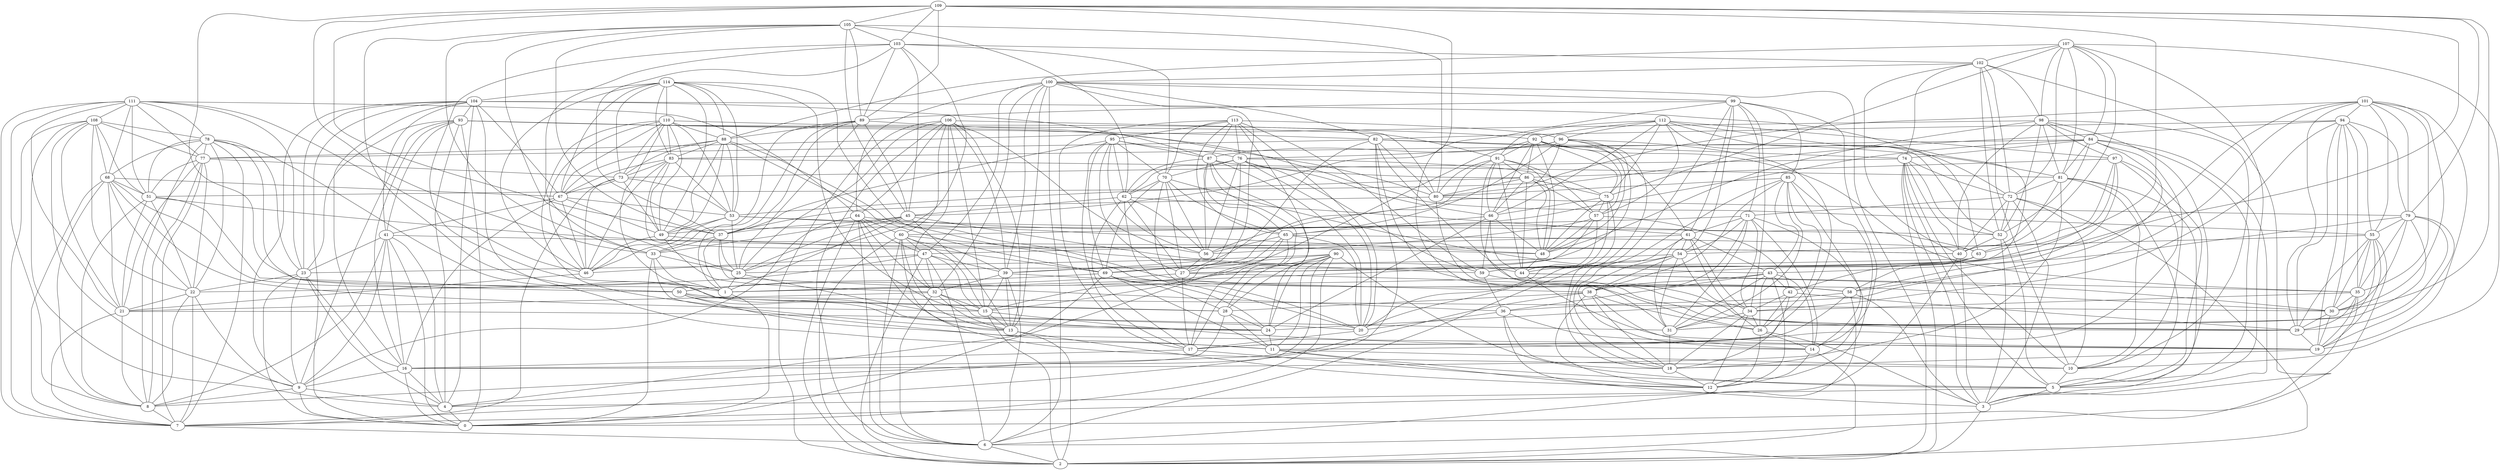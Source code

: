 graph G {
0 [x="19.4416", y="7.95754"];
1 [x="17.8959", y="-9.58034"];
2 [x="7.3251", y="4.48356"];
3 [x="12.88", y="1.52384"];
4 [x="20.8309", y="9.79337"];
5 [x="16.8441", y="5.48798"];
6 [x="6.22292", y="1.4844"];
7 [x="7.58913", y="9.02464"];
8 [x="13.0169", y="12.5274"];
9 [x="16.7649", y="10.0902"];
10 [x="14.4046", y="2.84522"];
11 [x="23.0636", y="8.05678"];
12 [x="8.12893", y="-2.75971"];
13 [x="6.45123", y="-0.835085"];
14 [x="4.72858", y="-2.52676"];
15 [x="5.85098", y="3.02359"];
16 [x="18.4989", y="8.90026"];
17 [x="22.9148", y="-6.67944"];
18 [x="5.6029", y="-7.74685"];
19 [x="11.0857", y="-10.3935"];
20 [x="23.8929", y="-6.32772"];
21 [x="10.2625", y="9.04911"];
22 [x="9.14208", y="12.5152"];
23 [x="17.9701", y="11.6775"];
24 [x="20.7316", y="8.45371"];
25 [x="16.5745", y="-9.07212"];
26 [x="7.4773", y="-6.22607"];
27 [x="22.3585", y="-10.9103"];
28 [x="17.06", y="8.50333"];
29 [x="10.512", y="-7.61194"];
30 [x="12.6612", y="-6.88676"];
31 [x="1.28114", y="-6.77687"];
32 [x="3.80267", y="3.26391"];
33 [x="16.4921", y="-11.4342"];
34 [x="3.43117", y="-8.7051"];
35 [x="12.3562", y="-8.36061"];
36 [x="9.12126", y="-3.85128"];
37 [x="17.9456", y="-13.4149"];
38 [x="6.36524", y="-3.02037"];
39 [x="3.47772", y="1.53254"];
40 [x="14.0997", y="5.69127"];
41 [x="19.708", y="11.3966"];
42 [x="8.97241", y="-5.24055"];
43 [x="5.45044", y="-5.66313"];
44 [x="16.1439", y="-5.14227"];
45 [x="14.6872", y="-11.0834"];
46 [x="19.4534", y="5.10888"];
47 [x="5.29194", y="4.64991"];
48 [x="18.4818", y="-1.99129"];
49 [x="20.8256", y="2.51694"];
50 [x="22.7659", y="10.3392"];
51 [x="11.3906", y="8.81734"];
52 [x="15.2686", y="4.42071"];
53 [x="22.8077", y="2.00872"];
54 [x="1.05029", y="-4.37404"];
55 [x="8.74786", y="-8.86883"];
56 [x="24.3503", y="-8.15732"];
57 [x="18.2276", y="-5.14227"];
58 [x="15.466", y="-2.06574"];
59 [x="20.8309", y="-4.1986"];
60 [x="9.00197", y="1.04152"];
61 [x="6.60119", y="-4.59931"];
62 [x="21.724", y="-8.41603"];
63 [x="19.8385", y="-5.0917"];
64 [x="8.25502", y="2.70145"];
65 [x="25.2555", y="-6.51307"];
66 [x="20.5147", y="-2.34705"];
67 [x="22.3503", y="5.26134"];
68 [x="9.3317", y="10.2633"];
69 [x="21.972", y="9.54528"];
70 [x="22.6224", y="-8.97048"];
71 [x="3.08382", y="-2.6714"];
72 [x="12.1684", y="3.50591"];
73 [x="21.0542", y="4.89511"];
74 [x="12.3859", y="4.96512"];
75 [x="19.1933", y="-3.77007"];
76 [x="26.4352", y="-8.94998"];
77 [x="11.3913", y="10.368"];
78 [x="13.3219", y="10.4437"];
79 [x="9.66266", y="-10.8509"];
80 [x="12.9914", y="-5.43902"];
81 [x="13.6423", y="3.96331"];
82 [x="11.4533", y="-4.39707"];
83 [x="22.4563", y="3.93776"];
84 [x="15.5227", y="6.1995"];
85 [x="4.27549", y="-4.34564"];
86 [x="17.0079", y="-3.41432"];
87 [x="24.9987", y="-4.59553"];
88 [x="19.5043", y="1.04309"];
89 [x="15.1006", y="-9.42788"];
90 [x="21.327", y="11.2323"];
91 [x="16.8046", y="-1.43224"];
92 [x="15.5849", y="-3.36349"];
93 [x="18.3404", y="10.2935"];
94 [x="9.51019", y="-6.68347"];
95 [x="24.8512", y="-9.77575"];
96 [x="27.4133", y="-6.84687"];
97 [x="18.3438", y="-1.02379"];
98 [x="16.7425", y="4.31907"];
99 [x="3.25905", y="-6.12443"];
100 [x="4.95157", y="0.516092"];
101 [x="11.0349", y="-5.66703"];
102 [x="14.6079", y="1.16809"];
103 [x="18.4421", y="-11.5028"];
104 [x="19.5093", y="9.78527"];
105 [x="15.9967", y="-14.1403"];
106 [x="7.9347", y="-0.381503"];
107 [x="16.0818", y="2.7944"];
108 [x="11.7972", y="13.0864"];
109 [x="14.0725", y="-12.9818"];
110 [x="21.1534", y="0.876144"];
111 [x="7.69934", y="11.2995"];
112 [x="19.8785", y="-1.4438"];
113 [x="27.3101", y="-4.84823"];
114 [x="19.3841", y="3.10626"];
1--0 ;
3--2 ;
4--0 ;
5--4 ;
5--3 ;
6--2 ;
7--6 ;
8--7 ;
9--8 ;
9--0 ;
9--4 ;
10--5 ;
11--10 ;
11--5 ;
11--3 ;
13--12 ;
13--2 ;
14--2 ;
14--12 ;
15--14 ;
15--13 ;
15--2 ;
16--4 ;
16--9 ;
16--0 ;
17--16 ;
17--12 ;
18--12 ;
19--18 ;
20--17 ;
21--20 ;
21--8 ;
21--7 ;
22--9 ;
22--7 ;
22--21 ;
22--8 ;
23--22 ;
23--9 ;
23--4 ;
23--16 ;
23--0 ;
24--11 ;
25--24 ;
25--1 ;
26--3 ;
26--12 ;
26--14 ;
27--26 ;
27--17 ;
27--1 ;
28--4 ;
28--11 ;
28--24 ;
29--19 ;
30--29 ;
30--19 ;
31--18 ;
32--31 ;
32--21 ;
32--15 ;
32--13 ;
32--6 ;
33--0 ;
33--1 ;
33--25 ;
33--19 ;
34--31 ;
34--26 ;
34--12 ;
34--18 ;
35--34 ;
35--0 ;
35--29 ;
35--19 ;
35--30 ;
36--18 ;
36--12 ;
36--20 ;
36--19 ;
37--36 ;
37--1 ;
37--25 ;
37--33 ;
38--18 ;
38--16 ;
38--28 ;
38--26 ;
38--14 ;
38--12 ;
39--38 ;
39--6 ;
39--32 ;
39--13 ;
39--15 ;
40--7 ;
40--3 ;
41--40 ;
41--8 ;
41--4 ;
41--23 ;
41--9 ;
41--0 ;
41--16 ;
42--34 ;
42--29 ;
42--18 ;
42--26 ;
43--42 ;
43--36 ;
43--26 ;
43--31 ;
43--38 ;
43--12 ;
43--14 ;
44--19 ;
44--35 ;
44--30 ;
45--44 ;
45--13 ;
45--33 ;
45--1 ;
45--37 ;
45--25 ;
46--21 ;
47--46 ;
47--22 ;
47--6 ;
47--15 ;
47--2 ;
47--39 ;
47--32 ;
48--44 ;
49--48 ;
49--32 ;
49--46 ;
50--30 ;
50--24 ;
50--11 ;
50--28 ;
51--50 ;
51--40 ;
51--8 ;
51--22 ;
51--21 ;
52--3 ;
52--40 ;
52--5 ;
53--52 ;
53--25 ;
53--48 ;
53--49 ;
53--46 ;
54--39 ;
54--31 ;
54--38 ;
54--14 ;
54--34 ;
54--18 ;
55--54 ;
55--31 ;
55--6 ;
55--35 ;
55--29 ;
55--19 ;
55--30 ;
56--27 ;
57--56 ;
57--1 ;
57--42 ;
57--44 ;
57--48 ;
58--3 ;
58--6 ;
58--17 ;
58--36 ;
59--36 ;
59--58 ;
60--59 ;
60--10 ;
60--39 ;
60--6 ;
60--47 ;
60--13 ;
60--15 ;
60--2 ;
61--43 ;
61--47 ;
61--54 ;
61--18 ;
61--26 ;
61--31 ;
61--34 ;
62--61 ;
62--20 ;
62--45 ;
62--17 ;
62--27 ;
62--56 ;
63--27 ;
63--58 ;
63--59 ;
63--42 ;
64--63 ;
64--9 ;
64--32 ;
64--60 ;
64--2 ;
64--6 ;
64--47 ;
64--13 ;
65--0 ;
65--27 ;
65--17 ;
65--63 ;
65--56 ;
65--20 ;
66--65 ;
66--59 ;
66--24 ;
66--44 ;
66--48 ;
67--16 ;
67--41 ;
67--46 ;
67--53 ;
67--49 ;
68--67 ;
68--15 ;
68--50 ;
68--21 ;
68--51 ;
68--7 ;
68--22 ;
68--8 ;
69--4 ;
69--24 ;
69--28 ;
69--50 ;
69--11 ;
70--69 ;
70--43 ;
70--65 ;
70--20 ;
70--56 ;
70--62 ;
70--27 ;
71--60 ;
71--18 ;
71--14 ;
71--34 ;
71--54 ;
71--38 ;
71--61 ;
71--31 ;
72--71 ;
72--2 ;
72--10 ;
72--3 ;
72--40 ;
72--52 ;
73--7 ;
73--49 ;
73--53 ;
73--67 ;
73--46 ;
74--73 ;
74--2 ;
74--72 ;
74--5 ;
74--10 ;
74--52 ;
74--3 ;
74--40 ;
75--20 ;
75--66 ;
75--48 ;
75--57 ;
75--44 ;
76--75 ;
76--27 ;
76--59 ;
76--20 ;
76--70 ;
76--66 ;
76--56 ;
76--62 ;
77--73 ;
77--22 ;
77--7 ;
77--51 ;
77--21 ;
77--8 ;
78--77 ;
78--23 ;
78--50 ;
78--28 ;
78--22 ;
78--8 ;
78--68 ;
78--7 ;
78--51 ;
79--31 ;
79--43 ;
79--30 ;
79--19 ;
79--29 ;
79--35 ;
79--55 ;
80--79 ;
80--37 ;
80--29 ;
81--16 ;
81--5 ;
81--40 ;
81--10 ;
81--72 ;
81--3 ;
82--81 ;
82--74 ;
82--39 ;
82--77 ;
82--80 ;
82--30 ;
82--29 ;
82--7 ;
83--53 ;
83--81 ;
83--69 ;
83--73 ;
83--46 ;
83--67 ;
83--49 ;
84--83 ;
84--24 ;
84--49 ;
84--52 ;
84--3 ;
84--74 ;
84--10 ;
84--81 ;
84--5 ;
85--6 ;
85--14 ;
85--38 ;
85--43 ;
85--80 ;
85--12 ;
85--26 ;
85--31 ;
86--44 ;
86--53 ;
86--75 ;
86--57 ;
86--48 ;
86--80 ;
86--66 ;
87--86 ;
87--17 ;
87--62 ;
87--56 ;
87--24 ;
87--20 ;
87--65 ;
88--49 ;
88--58 ;
88--83 ;
88--69 ;
88--46 ;
88--53 ;
88--73 ;
88--67 ;
89--88 ;
89--1 ;
89--37 ;
89--25 ;
89--33 ;
89--55 ;
89--45 ;
90--5 ;
90--8 ;
90--23 ;
90--0 ;
90--11 ;
90--50 ;
90--24 ;
90--69 ;
90--28 ;
91--29 ;
91--48 ;
91--66 ;
91--69 ;
91--44 ;
91--86 ;
91--57 ;
91--80 ;
92--91 ;
92--35 ;
92--15 ;
92--86 ;
92--48 ;
92--57 ;
92--61 ;
92--66 ;
92--75 ;
93--0 ;
93--23 ;
93--80 ;
93--16 ;
93--4 ;
93--82 ;
93--91 ;
93--41 ;
93--9 ;
94--34 ;
94--19 ;
94--55 ;
94--79 ;
94--80 ;
94--29 ;
94--30 ;
94--82 ;
94--35 ;
95--70 ;
95--69 ;
95--76 ;
95--62 ;
95--56 ;
95--27 ;
95--17 ;
95--87 ;
95--37 ;
96--48 ;
96--17 ;
96--76 ;
96--27 ;
96--56 ;
96--65 ;
96--20 ;
96--87 ;
97--5 ;
97--86 ;
97--58 ;
97--11 ;
97--59 ;
97--63 ;
98--97 ;
98--77 ;
98--48 ;
98--84 ;
98--40 ;
98--10 ;
98--5 ;
98--52 ;
98--81 ;
99--89 ;
99--34 ;
99--14 ;
99--85 ;
99--54 ;
99--18 ;
99--31 ;
99--61 ;
99--71 ;
100--99 ;
100--82 ;
100--13 ;
100--2 ;
100--15 ;
100--32 ;
100--64 ;
100--47 ;
100--39 ;
100--6 ;
101--51 ;
101--30 ;
101--94 ;
101--1 ;
101--79 ;
101--58 ;
101--19 ;
101--55 ;
101--35 ;
101--29 ;
102--100 ;
102--74 ;
102--52 ;
102--98 ;
102--72 ;
102--40 ;
102--10 ;
102--3 ;
103--102 ;
103--33 ;
103--45 ;
103--25 ;
103--89 ;
103--37 ;
103--1 ;
103--70 ;
104--72 ;
104--11 ;
104--0 ;
104--93 ;
104--67 ;
104--41 ;
104--16 ;
104--87 ;
104--23 ;
104--4 ;
104--9 ;
105--89 ;
105--103 ;
105--33 ;
105--62 ;
105--37 ;
105--45 ;
105--1 ;
105--80 ;
105--25 ;
106--25 ;
106--56 ;
106--92 ;
106--2 ;
106--13 ;
106--32 ;
106--60 ;
106--6 ;
106--64 ;
106--15 ;
106--39 ;
107--88 ;
107--75 ;
107--98 ;
107--102 ;
107--72 ;
107--40 ;
107--81 ;
107--5 ;
107--10 ;
107--84 ;
108--4 ;
108--9 ;
108--7 ;
108--51 ;
108--77 ;
108--21 ;
108--78 ;
108--22 ;
108--68 ;
109--79 ;
109--30 ;
109--63 ;
109--1 ;
109--33 ;
109--103 ;
109--105 ;
109--45 ;
109--25 ;
109--89 ;
109--37 ;
110--67 ;
110--13 ;
110--24 ;
110--80 ;
110--88 ;
110--49 ;
110--73 ;
110--46 ;
110--83 ;
110--53 ;
111--23 ;
111--64 ;
111--46 ;
111--78 ;
111--8 ;
111--21 ;
111--51 ;
111--7 ;
111--108 ;
111--68 ;
111--77 ;
112--52 ;
112--96 ;
112--97 ;
112--57 ;
112--66 ;
112--63 ;
112--44 ;
112--92 ;
112--75 ;
112--91 ;
113--28 ;
113--20 ;
113--95 ;
113--59 ;
113--70 ;
113--17 ;
113--87 ;
113--76 ;
113--65 ;
113--96 ;
114--83 ;
114--88 ;
114--110 ;
114--53 ;
114--49 ;
114--73 ;
114--46 ;
114--67 ;
114--58 ;
114--15 ;
114--104 ;
}
